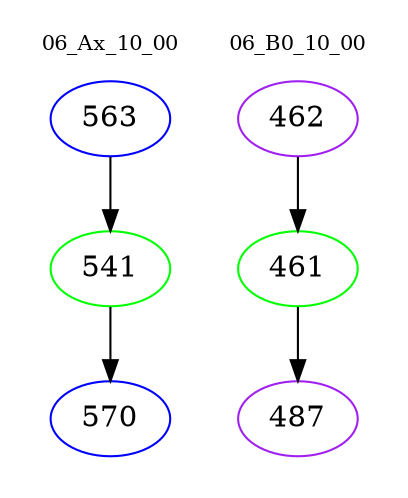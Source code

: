 digraph{
subgraph cluster_0 {
color = white
label = "06_Ax_10_00";
fontsize=10;
T0_563 [label="563", color="blue"]
T0_563 -> T0_541 [color="black"]
T0_541 [label="541", color="green"]
T0_541 -> T0_570 [color="black"]
T0_570 [label="570", color="blue"]
}
subgraph cluster_1 {
color = white
label = "06_B0_10_00";
fontsize=10;
T1_462 [label="462", color="purple"]
T1_462 -> T1_461 [color="black"]
T1_461 [label="461", color="green"]
T1_461 -> T1_487 [color="black"]
T1_487 [label="487", color="purple"]
}
}
